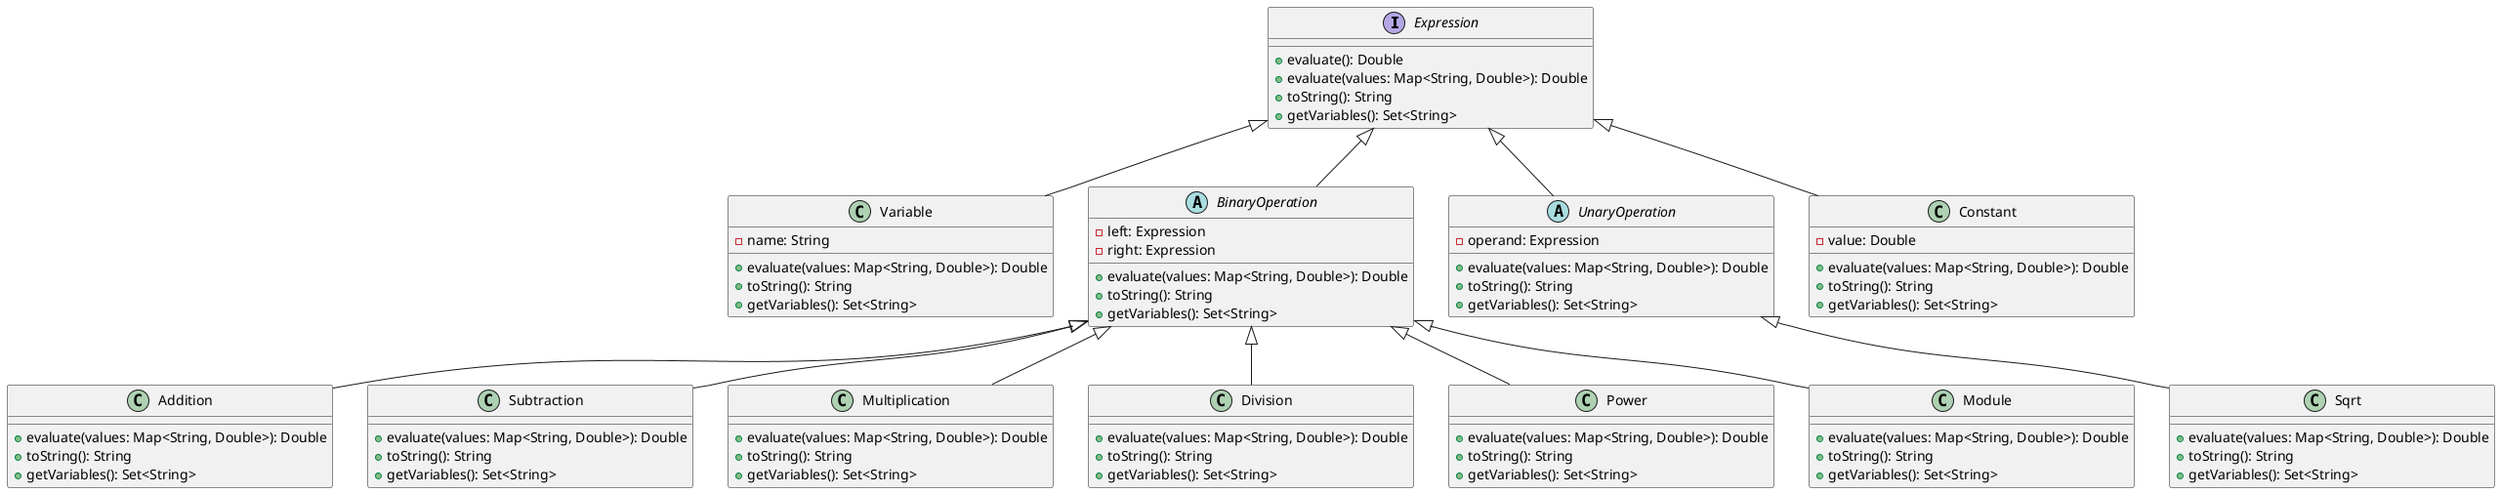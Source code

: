 @startuml

interface Expression {
    +evaluate(): Double
    +evaluate(values: Map<String, Double>): Double
    +toString(): String
    +getVariables(): Set<String>
}

class Variable extends Expression {
    -name: String
    +evaluate(values: Map<String, Double>): Double
    +toString(): String
    +getVariables(): Set<String>
}

abstract class BinaryOperation extends Expression {
    -left: Expression
    -right: Expression
    +evaluate(values: Map<String, Double>): Double
    +toString(): String
    +getVariables(): Set<String>
}

class Addition extends BinaryOperation {
    +evaluate(values: Map<String, Double>): Double
    +toString(): String
    +getVariables(): Set<String>
}

class Subtraction extends BinaryOperation {
    +evaluate(values: Map<String, Double>): Double
    +toString(): String
    +getVariables(): Set<String>
}

class Multiplication extends BinaryOperation {
    +evaluate(values: Map<String, Double>): Double
    +toString(): String
    +getVariables(): Set<String>
}

class Division extends BinaryOperation {
    +evaluate(values: Map<String, Double>): Double
    +toString(): String
    +getVariables(): Set<String>
}

class Power extends BinaryOperation {
    +evaluate(values: Map<String, Double>): Double
    +toString(): String
    +getVariables(): Set<String>
}

class Module extends BinaryOperation {
    +evaluate(values: Map<String, Double>): Double
    +toString(): String
    +getVariables(): Set<String>
}

abstract class UnaryOperation extends Expression {
    -operand: Expression
    +evaluate(values: Map<String, Double>): Double
    +toString(): String
    +getVariables(): Set<String>
}

class Sqrt extends UnaryOperation {
    +evaluate(values: Map<String, Double>): Double
    +toString(): String
    +getVariables(): Set<String>
}

class Constant extends Expression {
    -value: Double
    +evaluate(values: Map<String, Double>): Double
    +toString(): String
    +getVariables(): Set<String>
}


@enduml
